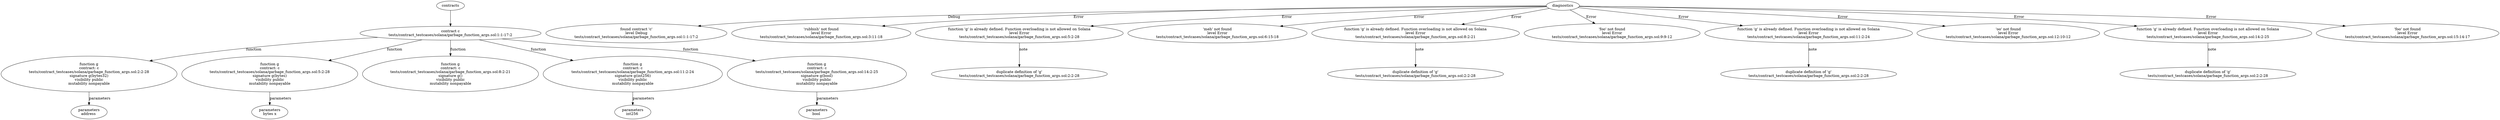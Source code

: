 strict digraph "tests/contract_testcases/solana/garbage_function_args.sol" {
	contract [label="contract c\ntests/contract_testcases/solana/garbage_function_args.sol:1:1-17:2"]
	g [label="function g\ncontract: c\ntests/contract_testcases/solana/garbage_function_args.sol:2:2-28\nsignature g(bytes32)\nvisibility public\nmutability nonpayable"]
	parameters [label="parameters\naddress "]
	g_4 [label="function g\ncontract: c\ntests/contract_testcases/solana/garbage_function_args.sol:5:2-28\nsignature g(bytes)\nvisibility public\nmutability nonpayable"]
	parameters_5 [label="parameters\nbytes x"]
	g_6 [label="function g\ncontract: c\ntests/contract_testcases/solana/garbage_function_args.sol:8:2-21\nsignature g()\nvisibility public\nmutability nonpayable"]
	g_7 [label="function g\ncontract: c\ntests/contract_testcases/solana/garbage_function_args.sol:11:2-24\nsignature g(int256)\nvisibility public\nmutability nonpayable"]
	parameters_8 [label="parameters\nint256 "]
	g_9 [label="function g\ncontract: c\ntests/contract_testcases/solana/garbage_function_args.sol:14:2-25\nsignature g(bool)\nvisibility public\nmutability nonpayable"]
	parameters_10 [label="parameters\nbool "]
	diagnostic [label="found contract 'c'\nlevel Debug\ntests/contract_testcases/solana/garbage_function_args.sol:1:1-17:2"]
	diagnostic_13 [label="'rubbish' not found\nlevel Error\ntests/contract_testcases/solana/garbage_function_args.sol:3:11-18"]
	diagnostic_14 [label="function 'g' is already defined. Function overloading is not allowed on Solana\nlevel Error\ntests/contract_testcases/solana/garbage_function_args.sol:5:2-28"]
	note [label="duplicate definition of 'g'\ntests/contract_testcases/solana/garbage_function_args.sol:2:2-28"]
	diagnostic_16 [label="'meh' not found\nlevel Error\ntests/contract_testcases/solana/garbage_function_args.sol:6:15-18"]
	diagnostic_17 [label="function 'g' is already defined. Function overloading is not allowed on Solana\nlevel Error\ntests/contract_testcases/solana/garbage_function_args.sol:8:2-21"]
	note_18 [label="duplicate definition of 'g'\ntests/contract_testcases/solana/garbage_function_args.sol:2:2-28"]
	diagnostic_19 [label="'foo' not found\nlevel Error\ntests/contract_testcases/solana/garbage_function_args.sol:9:9-12"]
	diagnostic_20 [label="function 'g' is already defined. Function overloading is not allowed on Solana\nlevel Error\ntests/contract_testcases/solana/garbage_function_args.sol:11:2-24"]
	note_21 [label="duplicate definition of 'g'\ntests/contract_testcases/solana/garbage_function_args.sol:2:2-28"]
	diagnostic_22 [label="'oo' not found\nlevel Error\ntests/contract_testcases/solana/garbage_function_args.sol:12:10-12"]
	diagnostic_23 [label="function 'g' is already defined. Function overloading is not allowed on Solana\nlevel Error\ntests/contract_testcases/solana/garbage_function_args.sol:14:2-25"]
	note_24 [label="duplicate definition of 'g'\ntests/contract_testcases/solana/garbage_function_args.sol:2:2-28"]
	diagnostic_25 [label="'foo' not found\nlevel Error\ntests/contract_testcases/solana/garbage_function_args.sol:15:14-17"]
	contracts -> contract
	contract -> g [label="function"]
	g -> parameters [label="parameters"]
	contract -> g_4 [label="function"]
	g_4 -> parameters_5 [label="parameters"]
	contract -> g_6 [label="function"]
	contract -> g_7 [label="function"]
	g_7 -> parameters_8 [label="parameters"]
	contract -> g_9 [label="function"]
	g_9 -> parameters_10 [label="parameters"]
	diagnostics -> diagnostic [label="Debug"]
	diagnostics -> diagnostic_13 [label="Error"]
	diagnostics -> diagnostic_14 [label="Error"]
	diagnostic_14 -> note [label="note"]
	diagnostics -> diagnostic_16 [label="Error"]
	diagnostics -> diagnostic_17 [label="Error"]
	diagnostic_17 -> note_18 [label="note"]
	diagnostics -> diagnostic_19 [label="Error"]
	diagnostics -> diagnostic_20 [label="Error"]
	diagnostic_20 -> note_21 [label="note"]
	diagnostics -> diagnostic_22 [label="Error"]
	diagnostics -> diagnostic_23 [label="Error"]
	diagnostic_23 -> note_24 [label="note"]
	diagnostics -> diagnostic_25 [label="Error"]
}
